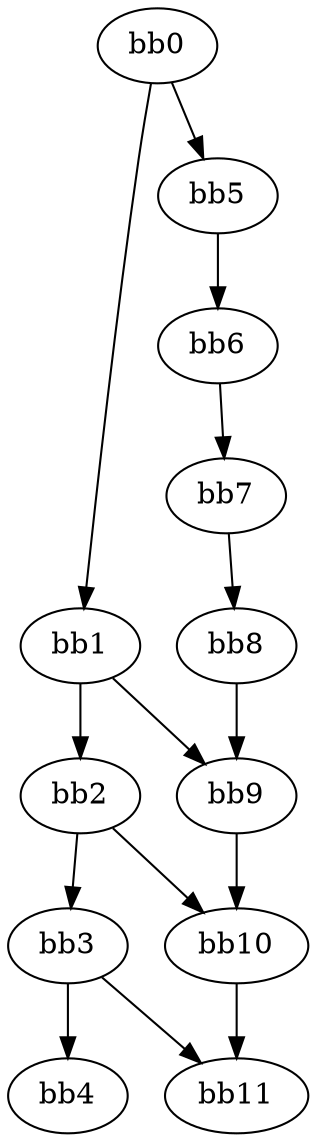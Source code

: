 digraph {
    0 [ label = "bb0\l" ]
    1 [ label = "bb1\l" ]
    2 [ label = "bb2\l" ]
    3 [ label = "bb3\l" ]
    4 [ label = "bb4\l" ]
    5 [ label = "bb5\l" ]
    6 [ label = "bb6\l" ]
    7 [ label = "bb7\l" ]
    8 [ label = "bb8\l" ]
    9 [ label = "bb9\l" ]
    10 [ label = "bb10\l" ]
    11 [ label = "bb11\l" ]
    0 -> 1 [ ]
    0 -> 5 [ ]
    1 -> 2 [ ]
    1 -> 9 [ ]
    2 -> 3 [ ]
    2 -> 10 [ ]
    3 -> 4 [ ]
    3 -> 11 [ ]
    5 -> 6 [ ]
    6 -> 7 [ ]
    7 -> 8 [ ]
    8 -> 9 [ ]
    9 -> 10 [ ]
    10 -> 11 [ ]
}


